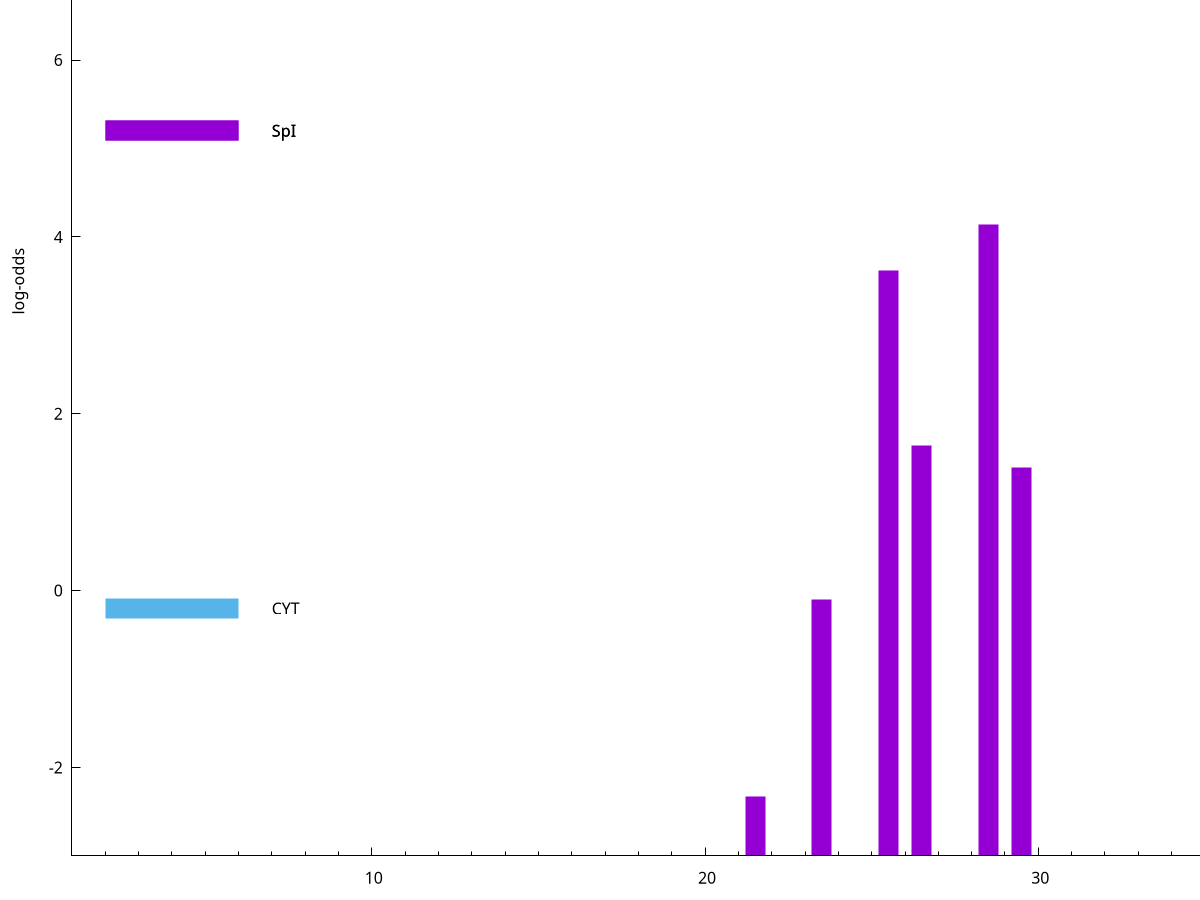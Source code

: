 set title "LipoP predictions for SRR5666568.gff"
set size 2., 1.4
set xrange [1:70] 
set mxtics 10
set yrange [-3:10]
set y2range [0:13]
set ylabel "log-odds"
set term postscript eps color solid "Helvetica" 30
set output "SRR5666568.gff301.eps"
set arrow from 2,5.20126 to 6,5.20126 nohead lt 1 lw 20
set label "SpI" at 7,5.20126
set arrow from 2,-0.200913 to 6,-0.200913 nohead lt 3 lw 20
set label "CYT" at 7,-0.200913
set arrow from 2,5.20126 to 6,5.20126 nohead lt 1 lw 20
set label "SpI" at 7,5.20126
# NOTE: The scores below are the log-odds scores with the threshold
# NOTE: subtracted (a hack to make gnuplot make the histogram all
# NOTE: look nice).
plot "-" axes x1y2 title "" with impulses lt 1 lw 20
28.500000 7.136240
25.500000 6.615630
26.500000 4.644500
29.500000 4.396540
23.500000 2.895609
21.500000 0.668340
e
exit
